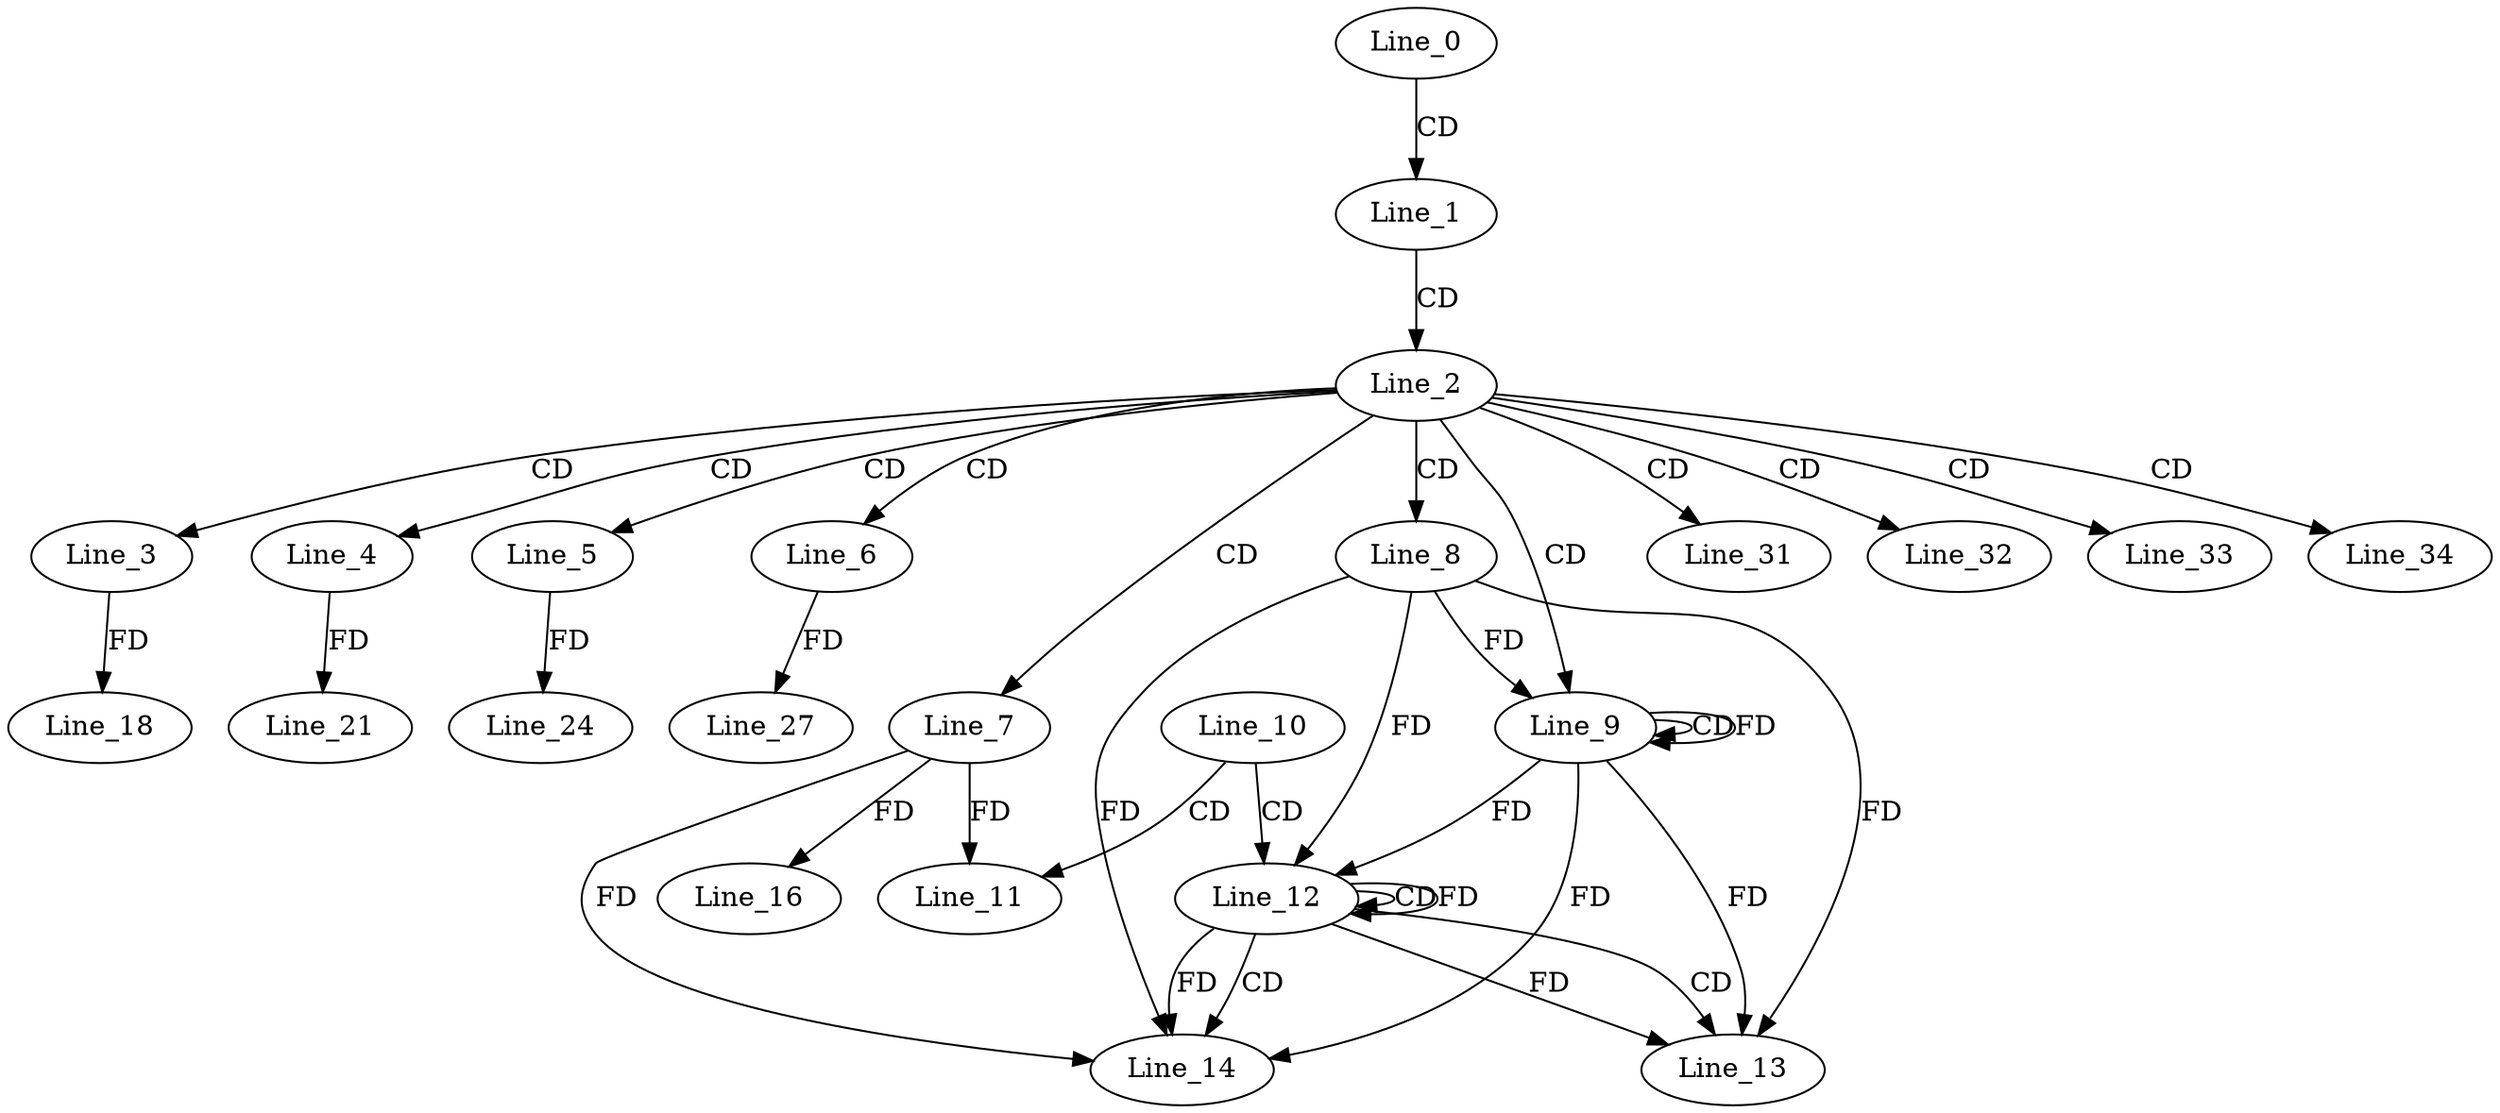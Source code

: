 digraph G {
  Line_0;
  Line_1;
  Line_2;
  Line_3;
  Line_4;
  Line_5;
  Line_6;
  Line_7;
  Line_8;
  Line_9;
  Line_9;
  Line_9;
  Line_10;
  Line_11;
  Line_12;
  Line_12;
  Line_12;
  Line_13;
  Line_14;
  Line_16;
  Line_18;
  Line_21;
  Line_24;
  Line_27;
  Line_31;
  Line_32;
  Line_33;
  Line_34;
  Line_0 -> Line_1 [ label="CD" ];
  Line_1 -> Line_2 [ label="CD" ];
  Line_2 -> Line_3 [ label="CD" ];
  Line_2 -> Line_4 [ label="CD" ];
  Line_2 -> Line_5 [ label="CD" ];
  Line_2 -> Line_6 [ label="CD" ];
  Line_2 -> Line_7 [ label="CD" ];
  Line_2 -> Line_8 [ label="CD" ];
  Line_2 -> Line_9 [ label="CD" ];
  Line_9 -> Line_9 [ label="CD" ];
  Line_9 -> Line_9 [ label="FD" ];
  Line_8 -> Line_9 [ label="FD" ];
  Line_10 -> Line_11 [ label="CD" ];
  Line_7 -> Line_11 [ label="FD" ];
  Line_10 -> Line_12 [ label="CD" ];
  Line_12 -> Line_12 [ label="CD" ];
  Line_12 -> Line_12 [ label="FD" ];
  Line_9 -> Line_12 [ label="FD" ];
  Line_8 -> Line_12 [ label="FD" ];
  Line_12 -> Line_13 [ label="CD" ];
  Line_12 -> Line_13 [ label="FD" ];
  Line_9 -> Line_13 [ label="FD" ];
  Line_8 -> Line_13 [ label="FD" ];
  Line_12 -> Line_14 [ label="CD" ];
  Line_7 -> Line_14 [ label="FD" ];
  Line_12 -> Line_14 [ label="FD" ];
  Line_9 -> Line_14 [ label="FD" ];
  Line_8 -> Line_14 [ label="FD" ];
  Line_7 -> Line_16 [ label="FD" ];
  Line_3 -> Line_18 [ label="FD" ];
  Line_4 -> Line_21 [ label="FD" ];
  Line_5 -> Line_24 [ label="FD" ];
  Line_6 -> Line_27 [ label="FD" ];
  Line_2 -> Line_31 [ label="CD" ];
  Line_2 -> Line_32 [ label="CD" ];
  Line_2 -> Line_33 [ label="CD" ];
  Line_2 -> Line_34 [ label="CD" ];
}

